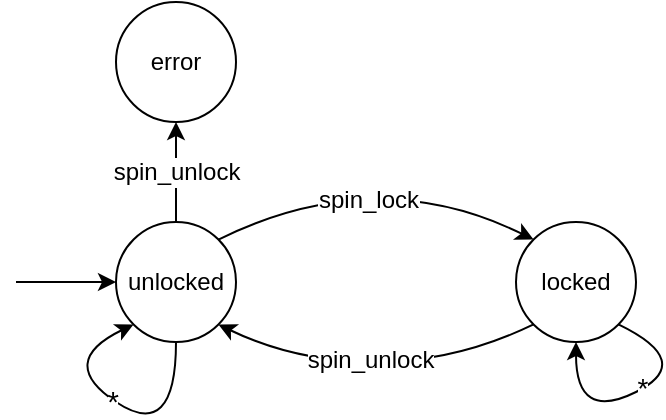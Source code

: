 <mxfile version="12.3.7" type="device" pages="1"><diagram id="MQsz0vR70Ha5mGtF0nAU" name="Page-1"><mxGraphModel dx="1426" dy="809" grid="1" gridSize="10" guides="1" tooltips="1" connect="1" arrows="1" fold="1" page="1" pageScale="1" pageWidth="850" pageHeight="1100" math="0" shadow="0"><root><mxCell id="0"/><mxCell id="1" parent="0"/><mxCell id="g3iyI7WF1l8pipwD143T-1" value="unlocked" style="ellipse;whiteSpace=wrap;html=1;aspect=fixed;" vertex="1" parent="1"><mxGeometry x="90" y="290" width="60" height="60" as="geometry"/></mxCell><mxCell id="g3iyI7WF1l8pipwD143T-2" value="" style="endArrow=classic;html=1;entryX=0;entryY=0.5;entryDx=0;entryDy=0;" edge="1" parent="1" target="g3iyI7WF1l8pipwD143T-1"><mxGeometry width="50" height="50" relative="1" as="geometry"><mxPoint x="40" y="320" as="sourcePoint"/><mxPoint x="130" y="380" as="targetPoint"/></mxGeometry></mxCell><mxCell id="g3iyI7WF1l8pipwD143T-5" value="" style="endArrow=classic;html=1;exitX=0.5;exitY=0;exitDx=0;exitDy=0;entryX=0.5;entryY=1;entryDx=0;entryDy=0;" edge="1" parent="1" source="g3iyI7WF1l8pipwD143T-1" target="g3iyI7WF1l8pipwD143T-6"><mxGeometry width="50" height="50" relative="1" as="geometry"><mxPoint x="30" y="420" as="sourcePoint"/><mxPoint x="120" y="240" as="targetPoint"/></mxGeometry></mxCell><mxCell id="g3iyI7WF1l8pipwD143T-31" value="spin_unlock" style="text;html=1;align=center;verticalAlign=middle;resizable=0;points=[];;labelBackgroundColor=#ffffff;" vertex="1" connectable="0" parent="g3iyI7WF1l8pipwD143T-5"><mxGeometry x="0.48" y="-2" relative="1" as="geometry"><mxPoint x="-2" y="12" as="offset"/></mxGeometry></mxCell><mxCell id="g3iyI7WF1l8pipwD143T-6" value="error" style="ellipse;whiteSpace=wrap;html=1;aspect=fixed;" vertex="1" parent="1"><mxGeometry x="90" y="180" width="60" height="60" as="geometry"/></mxCell><mxCell id="g3iyI7WF1l8pipwD143T-7" value="locked" style="ellipse;whiteSpace=wrap;html=1;aspect=fixed;" vertex="1" parent="1"><mxGeometry x="290" y="290" width="60" height="60" as="geometry"/></mxCell><mxCell id="g3iyI7WF1l8pipwD143T-13" value="" style="curved=1;endArrow=classic;html=1;exitX=1;exitY=0;exitDx=0;exitDy=0;entryX=0;entryY=0;entryDx=0;entryDy=0;" edge="1" parent="1" source="g3iyI7WF1l8pipwD143T-1" target="g3iyI7WF1l8pipwD143T-7"><mxGeometry width="50" height="50" relative="1" as="geometry"><mxPoint x="240" y="450" as="sourcePoint"/><mxPoint x="290" y="400" as="targetPoint"/><Array as="points"><mxPoint x="220" y="260"/></Array></mxGeometry></mxCell><mxCell id="g3iyI7WF1l8pipwD143T-18" value="&lt;div&gt;spin_lock&lt;/div&gt;" style="text;html=1;align=center;verticalAlign=middle;resizable=0;points=[];;labelBackgroundColor=#ffffff;" vertex="1" connectable="0" parent="g3iyI7WF1l8pipwD143T-13"><mxGeometry x="-0.136" y="-15" relative="1" as="geometry"><mxPoint as="offset"/></mxGeometry></mxCell><mxCell id="g3iyI7WF1l8pipwD143T-17" value="" style="curved=1;endArrow=classic;html=1;entryX=1;entryY=1;entryDx=0;entryDy=0;exitX=0;exitY=1;exitDx=0;exitDy=0;" edge="1" parent="1" source="g3iyI7WF1l8pipwD143T-7" target="g3iyI7WF1l8pipwD143T-1"><mxGeometry width="50" height="50" relative="1" as="geometry"><mxPoint x="200" y="500" as="sourcePoint"/><mxPoint x="250" y="450" as="targetPoint"/><Array as="points"><mxPoint x="260" y="360"/><mxPoint x="180" y="360"/></Array></mxGeometry></mxCell><mxCell id="g3iyI7WF1l8pipwD143T-19" value="spin_unlock" style="text;html=1;align=center;verticalAlign=middle;resizable=0;points=[];;labelBackgroundColor=#ffffff;" vertex="1" connectable="0" parent="g3iyI7WF1l8pipwD143T-17"><mxGeometry x="0.036" y="-1" relative="1" as="geometry"><mxPoint as="offset"/></mxGeometry></mxCell><mxCell id="g3iyI7WF1l8pipwD143T-21" value="" style="curved=1;endArrow=classic;html=1;exitX=0.5;exitY=1;exitDx=0;exitDy=0;entryX=0;entryY=1;entryDx=0;entryDy=0;" edge="1" parent="1" source="g3iyI7WF1l8pipwD143T-1" target="g3iyI7WF1l8pipwD143T-1"><mxGeometry width="50" height="50" relative="1" as="geometry"><mxPoint x="30" y="440" as="sourcePoint"/><mxPoint x="80" y="390" as="targetPoint"/><Array as="points"><mxPoint x="120" y="400"/><mxPoint x="60" y="360"/></Array></mxGeometry></mxCell><mxCell id="g3iyI7WF1l8pipwD143T-22" value="&lt;font style=&quot;font-size: 15px&quot;&gt;*&lt;/font&gt;" style="text;html=1;align=center;verticalAlign=middle;resizable=0;points=[];;labelBackgroundColor=#ffffff;" vertex="1" connectable="0" parent="g3iyI7WF1l8pipwD143T-21"><mxGeometry x="0.069" relative="1" as="geometry"><mxPoint as="offset"/></mxGeometry></mxCell><mxCell id="g3iyI7WF1l8pipwD143T-29" value="" style="curved=1;endArrow=classic;html=1;exitX=1;exitY=1;exitDx=0;exitDy=0;entryX=0.5;entryY=1;entryDx=0;entryDy=0;" edge="1" parent="1" source="g3iyI7WF1l8pipwD143T-7" target="g3iyI7WF1l8pipwD143T-7"><mxGeometry width="50" height="50" relative="1" as="geometry"><mxPoint x="370" y="430" as="sourcePoint"/><mxPoint x="420" y="380" as="targetPoint"/><Array as="points"><mxPoint x="380" y="360"/><mxPoint x="320" y="390"/></Array></mxGeometry></mxCell><mxCell id="g3iyI7WF1l8pipwD143T-30" value="&lt;font style=&quot;font-size: 14px&quot;&gt;*&lt;/font&gt;" style="text;html=1;align=center;verticalAlign=middle;resizable=0;points=[];;labelBackgroundColor=#ffffff;" vertex="1" connectable="0" parent="g3iyI7WF1l8pipwD143T-29"><mxGeometry x="-0.68" y="-23" relative="1" as="geometry"><mxPoint as="offset"/></mxGeometry></mxCell></root></mxGraphModel></diagram></mxfile>
